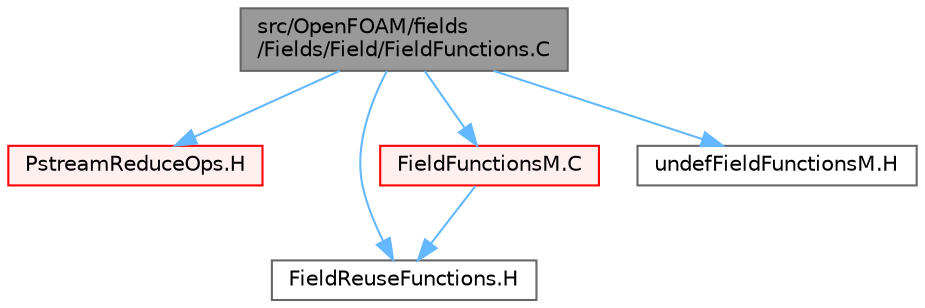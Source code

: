 digraph "src/OpenFOAM/fields/Fields/Field/FieldFunctions.C"
{
 // LATEX_PDF_SIZE
  bgcolor="transparent";
  edge [fontname=Helvetica,fontsize=10,labelfontname=Helvetica,labelfontsize=10];
  node [fontname=Helvetica,fontsize=10,shape=box,height=0.2,width=0.4];
  Node1 [id="Node000001",label="src/OpenFOAM/fields\l/Fields/Field/FieldFunctions.C",height=0.2,width=0.4,color="gray40", fillcolor="grey60", style="filled", fontcolor="black",tooltip=" "];
  Node1 -> Node2 [id="edge1_Node000001_Node000002",color="steelblue1",style="solid",tooltip=" "];
  Node2 [id="Node000002",label="PstreamReduceOps.H",height=0.2,width=0.4,color="red", fillcolor="#FFF0F0", style="filled",URL="$PstreamReduceOps_8H.html",tooltip="Inter-processor communication reduction functions."];
  Node1 -> Node145 [id="edge2_Node000001_Node000145",color="steelblue1",style="solid",tooltip=" "];
  Node145 [id="Node000145",label="FieldReuseFunctions.H",height=0.2,width=0.4,color="grey40", fillcolor="white", style="filled",URL="$FieldReuseFunctions_8H.html",tooltip=" "];
  Node1 -> Node146 [id="edge3_Node000001_Node000146",color="steelblue1",style="solid",tooltip=" "];
  Node146 [id="Node000146",label="FieldFunctionsM.C",height=0.2,width=0.4,color="red", fillcolor="#FFF0F0", style="filled",URL="$FieldFunctionsM_8C.html",tooltip=" "];
  Node146 -> Node145 [id="edge4_Node000146_Node000145",color="steelblue1",style="solid",tooltip=" "];
  Node1 -> Node149 [id="edge5_Node000001_Node000149",color="steelblue1",style="solid",tooltip=" "];
  Node149 [id="Node000149",label="undefFieldFunctionsM.H",height=0.2,width=0.4,color="grey40", fillcolor="white", style="filled",URL="$undefFieldFunctionsM_8H.html",tooltip=" "];
}
